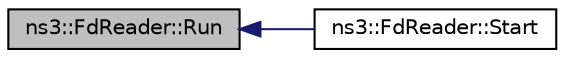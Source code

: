 digraph "ns3::FdReader::Run"
{
  edge [fontname="Helvetica",fontsize="10",labelfontname="Helvetica",labelfontsize="10"];
  node [fontname="Helvetica",fontsize="10",shape=record];
  rankdir="LR";
  Node1 [label="ns3::FdReader::Run",height=0.2,width=0.4,color="black", fillcolor="grey75", style="filled", fontcolor="black"];
  Node1 -> Node2 [dir="back",color="midnightblue",fontsize="10",style="solid"];
  Node2 [label="ns3::FdReader::Start",height=0.2,width=0.4,color="black", fillcolor="white", style="filled",URL="$d1/dcf/classns3_1_1FdReader.html#aad8139555df8e9fd58e819f19547a42d"];
}
